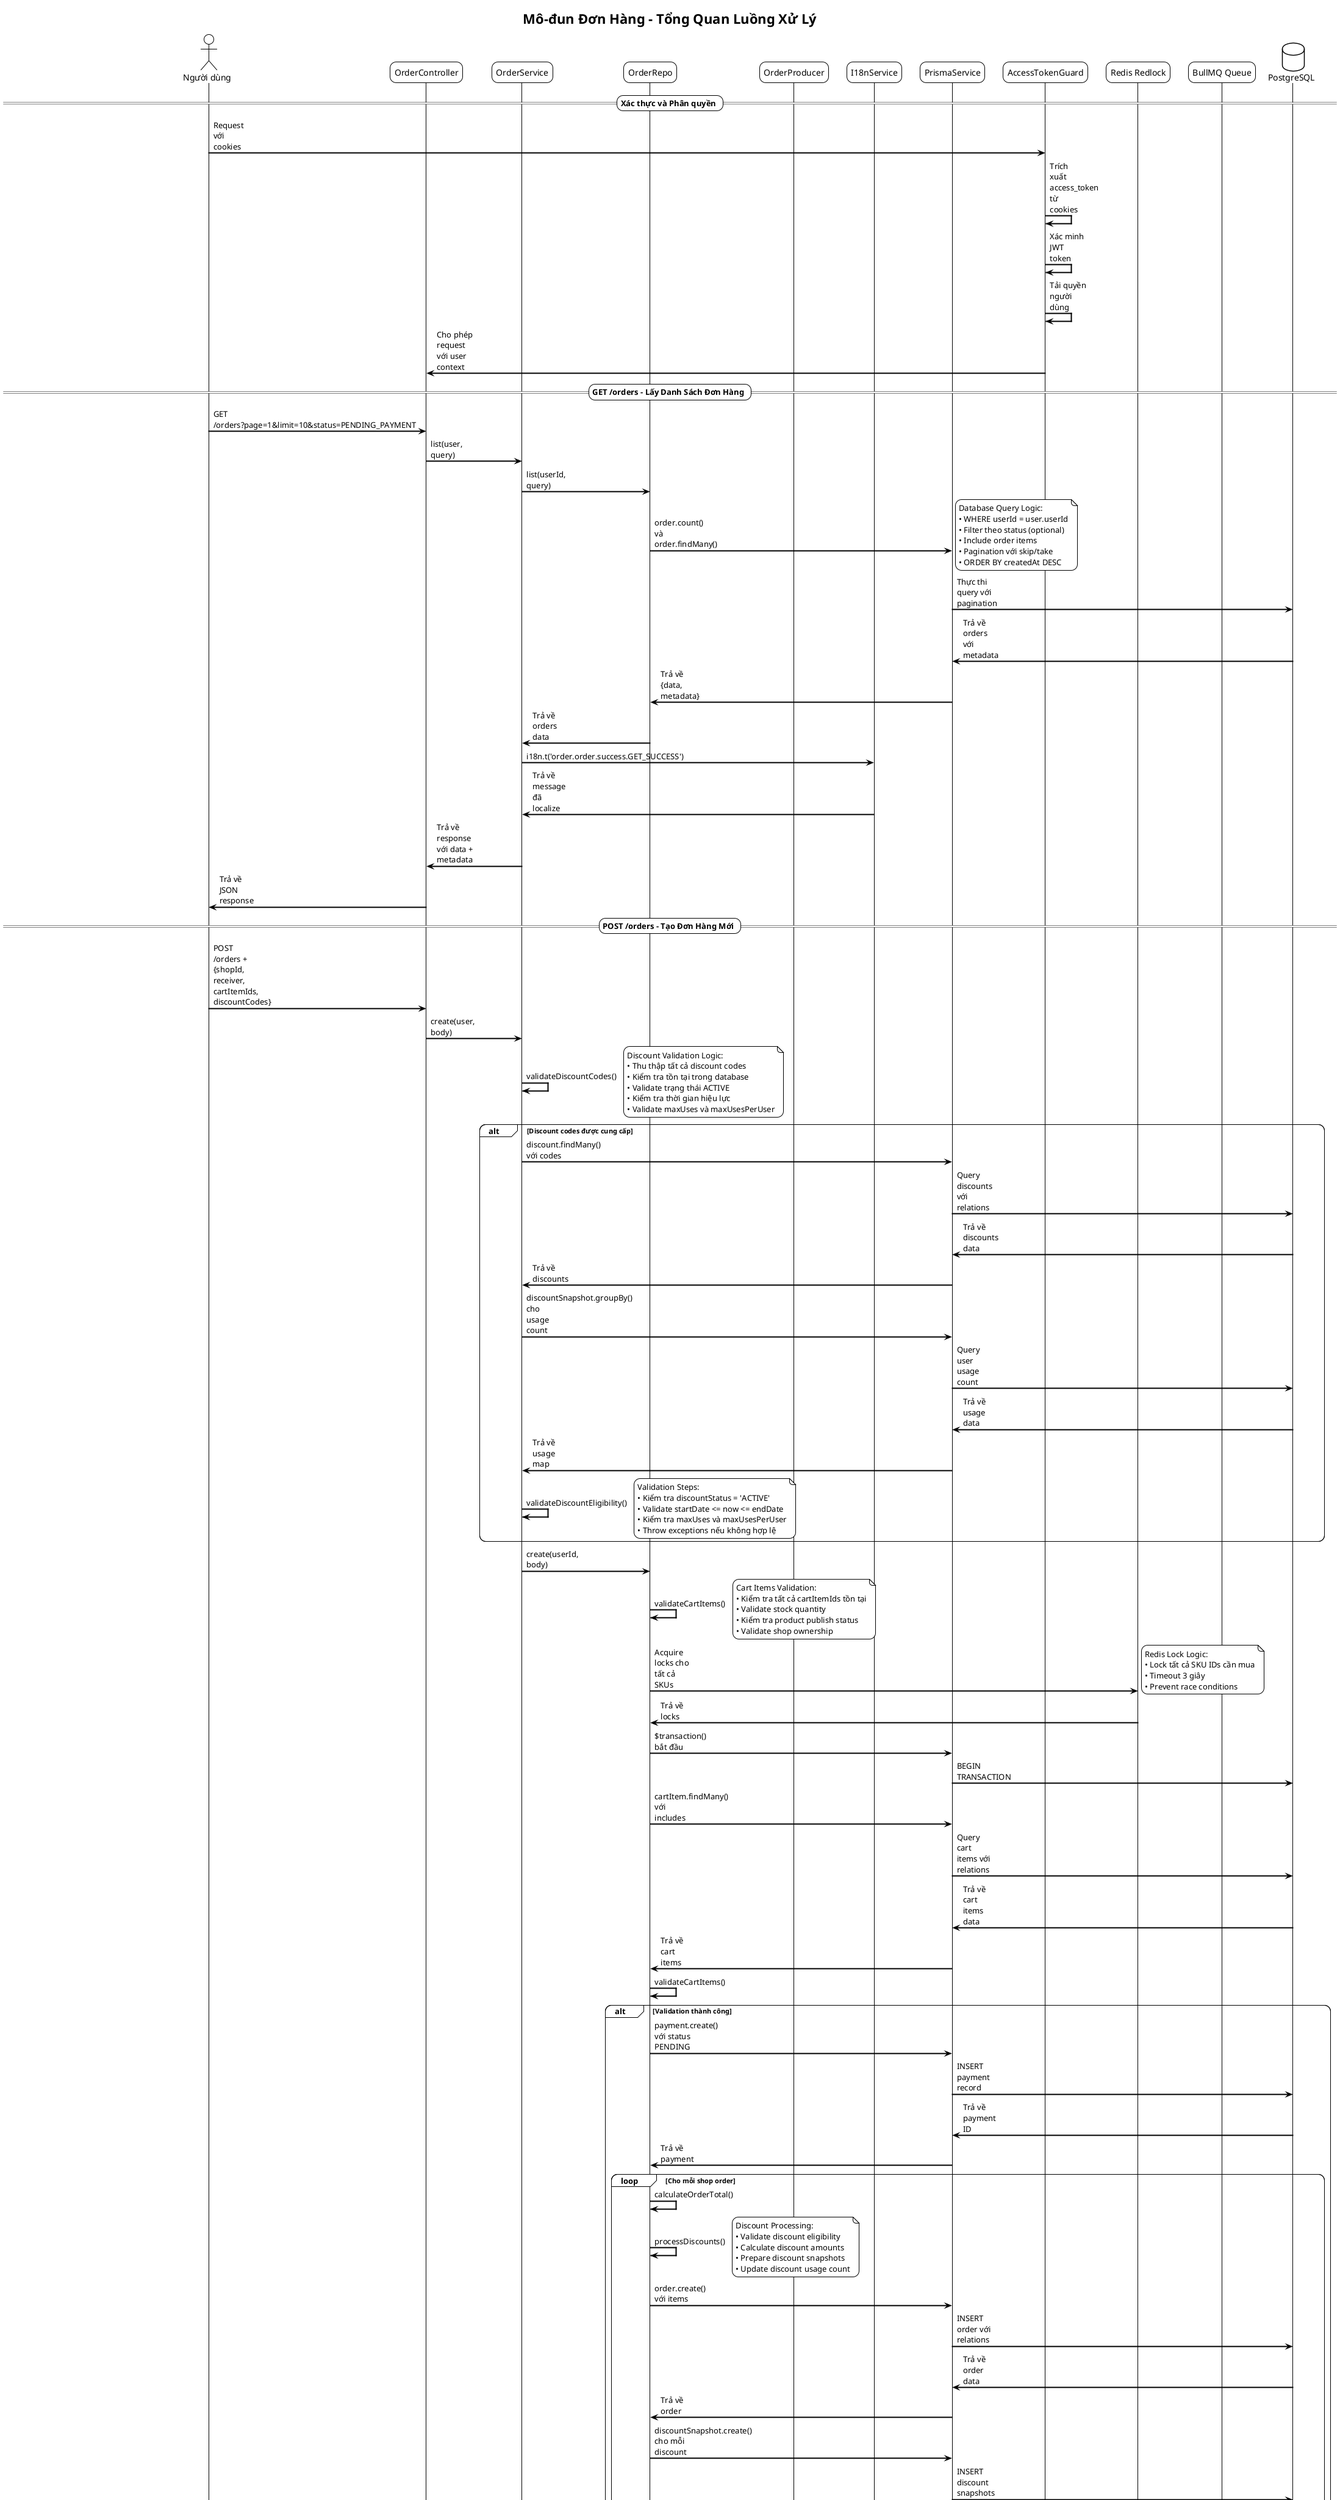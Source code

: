 @startuml Order Module - Sequence Overview
!theme plain
skinparam backgroundColor #FFFFFF
skinparam sequenceArrowThickness 2
skinparam roundcorner 20
skinparam maxmessagesize 60

title Mô-đun Đơn Hàng - Tổng Quan Luồng Xử Lý
note top : Hệ thống quản lý đơn hàng với validation phức tạp, discount handling và multi-shop support

actor "Người dùng" as User
participant "OrderController" as OC
participant "OrderService" as OS
participant "OrderRepo" as OR
participant "OrderProducer" as OP
participant "I18nService" as IS
participant "PrismaService" as PS
participant "AccessTokenGuard" as AG
participant "Redis Redlock" as RL
participant "BullMQ Queue" as BQ
database "PostgreSQL" as DB

== Xác thực và Phân quyền ==
User -> AG: Request với cookies
AG -> AG: Trích xuất access_token từ cookies
AG -> AG: Xác minh JWT token
AG -> AG: Tải quyền người dùng
AG -> OC: Cho phép request với user context

== GET /orders - Lấy Danh Sách Đơn Hàng ==
User -> OC: GET /orders?page=1&limit=10&status=PENDING_PAYMENT
OC -> OS: list(user, query)
OS -> OR: list(userId, query)
OR -> PS: order.count() và order.findMany()
note right
Database Query Logic:
• WHERE userId = user.userId
• Filter theo status (optional)
• Include order items
• Pagination với skip/take
• ORDER BY createdAt DESC
end note
PS -> DB: Thực thi query với pagination
DB -> PS: Trả về orders với metadata
PS -> OR: Trả về {data, metadata}
OR -> OS: Trả về orders data
OS -> IS: i18n.t('order.order.success.GET_SUCCESS')
IS -> OS: Trả về message đã localize
OS -> OC: Trả về response với data + metadata
OC -> User: Trả về JSON response

== POST /orders - Tạo Đơn Hàng Mới ==
User -> OC: POST /orders + {shopId, receiver, cartItemIds, discountCodes}
OC -> OS: create(user, body)
OS -> OS: validateDiscountCodes()
note right
Discount Validation Logic:
• Thu thập tất cả discount codes
• Kiểm tra tồn tại trong database
• Validate trạng thái ACTIVE
• Kiểm tra thời gian hiệu lực
• Validate maxUses và maxUsesPerUser
end note

alt Discount codes được cung cấp
    OS -> PS: discount.findMany() với codes
    PS -> DB: Query discounts với relations
    DB -> PS: Trả về discounts data
    PS -> OS: Trả về discounts
    OS -> PS: discountSnapshot.groupBy() cho usage count
    PS -> DB: Query user usage count
    DB -> PS: Trả về usage data
    PS -> OS: Trả về usage map
    OS -> OS: validateDiscountEligibility()
    note right
    Validation Steps:
    • Kiểm tra discountStatus = 'ACTIVE'
    • Validate startDate <= now <= endDate
    • Kiểm tra maxUses và maxUsesPerUser
    • Throw exceptions nếu không hợp lệ
    end note
end

OS -> OR: create(userId, body)
OR -> OR: validateCartItems()
note right
Cart Items Validation:
• Kiểm tra tất cả cartItemIds tồn tại
• Validate stock quantity
• Kiểm tra product publish status
• Validate shop ownership
end note

OR -> RL: Acquire locks cho tất cả SKUs
note right
Redis Lock Logic:
• Lock tất cả SKU IDs cần mua
• Timeout 3 giây
• Prevent race conditions
end note
RL -> OR: Trả về locks

OR -> PS: $transaction() bắt đầu
PS -> DB: BEGIN TRANSACTION

OR -> PS: cartItem.findMany() với includes
PS -> DB: Query cart items với relations
DB -> PS: Trả về cart items data
PS -> OR: Trả về cart items

OR -> OR: validateCartItems()
alt Validation thành công
    OR -> PS: payment.create() với status PENDING
    PS -> DB: INSERT payment record
    DB -> PS: Trả về payment ID
    PS -> OR: Trả về payment

    loop Cho mỗi shop order
        OR -> OR: calculateOrderTotal()
        OR -> OR: processDiscounts()
        note right
        Discount Processing:
        • Validate discount eligibility
        • Calculate discount amounts
        • Prepare discount snapshots
        • Update discount usage count
        end note

        OR -> PS: order.create() với items
        PS -> DB: INSERT order với relations
        DB -> PS: Trả về order data
        PS -> OR: Trả về order

        OR -> PS: discountSnapshot.create() cho mỗi discount
        PS -> DB: INSERT discount snapshots
        DB -> PS: Trả về snapshot data
        PS -> OR: Trả về snapshots
    end

    OR -> PS: cartItem.deleteMany()
    PS -> DB: DELETE cart items
    DB -> PS: Trả về delete count
    PS -> OR: Trả về success

    OR -> PS: SKU.update() decrement stock
    PS -> DB: UPDATE SKU stock với optimistic lock
    DB -> PS: Trả về updated SKU
    PS -> OR: Trả về success

    OR -> OP: addCancelPaymentJob(paymentId)
    OP -> BQ: Add job với delay 24h
    BQ -> OP: Trả về job queued
    OP -> OR: Trả về success
end

PS -> DB: COMMIT TRANSACTION
DB -> PS: Transaction committed
PS -> OR: Trả về {paymentId, orders}

OR -> RL: Release tất cả locks
RL -> OR: Locks released
OR -> OS: Trả về result
OS -> IS: i18n.t('order.order.success.CREATE_SUCCESS')
IS -> OS: Trả về message đã localize
OS -> OC: Trả về success response
OC -> User: Trả về 201 Created + JSON response

== GET /orders/:orderId - Chi Tiết Đơn Hàng ==
User -> OC: GET /orders/:orderId
OC -> OS: detail(user, orderId)
OS -> OR: detail(userId, orderId)
OR -> PS: order.findUnique() với includes
PS -> DB: Query order với items và discounts
DB -> PS: Trả về order detail
PS -> OR: Trả về order data

alt Order được tìm thấy
    OR -> OR: calculateOrderTotals()
    note right
    Total Calculation:
    • totalItemCost = sum(items * price * quantity)
    • totalVoucherDiscount = sum(discount amounts)
    • totalPayment = totalItemCost - totalVoucherDiscount
    end note
    OR -> OS: Trả về order với totals
    OS -> IS: i18n.t('order.order.success.GET_DETAIL_SUCCESS')
    IS -> OS: Trả về message đã localize
    OS -> OC: Trả về success response
    OC -> User: Trả về 200 OK + JSON response

else Order không tồn tại
    OR -> OS: Throw OrderNotFoundException
    OS -> OC: Throw exception
    OC -> User: Trả về 404 Not Found
end

== PUT /orders/:orderId - Hủy Đơn Hàng ==
User -> OC: PUT /orders/:orderId
OC -> OS: cancel(user, orderId)
OS -> OR: cancel(userId, orderId)
OR -> PS: order.findUniqueOrThrow()
PS -> DB: Query order theo ID
DB -> PS: Trả về order data
PS -> OR: Trả về order

alt Order tồn tại và có thể hủy
    OR -> OR: validateCancelEligibility()
    note right
    Cancel Validation:
    • Kiểm tra status = PENDING_PAYMENT
    • Validate user ownership
    • Check business rules
    end note

    OR -> PS: order.update() với status CANCELLED
    PS -> DB: UPDATE order status
    DB -> PS: Trả về updated order
    PS -> OR: Trả về updated data
    OR -> OS: Trả về success
    OS -> IS: i18n.t('order.order.success.CANCEL_SUCCESS')
    IS -> OS: Trả về message đã localize
    OS -> OC: Trả về success response
    OC -> User: Trả về 200 OK + JSON response

else Order không thể hủy
    OR -> OS: Throw CannotCancelOrderException
    OS -> OC: Throw exception
    OC -> User: Trả về 400 Bad Request
end

== POST /orders/calculate - Tính Toán Đơn Hàng ==
User -> OC: POST /orders/calculate + {cartItemIds, discountCodes}
OC -> OS: calculate(user, body)
OS -> PS: cartItem.findMany() với includes
PS -> DB: Query cart items với relations
DB -> PS: Trả về cart items data
PS -> OS: Trả về cart items

alt Cart items tồn tại
    OS -> OS: calculateTotalPayment()
    OS -> OS: processDiscountCalculation()
    note right
    Discount Calculation:
    • Validate discount codes
    • Check eligibility criteria
    • Calculate discount amounts
    • Apply max discount limits
    end note

    alt Có discount codes
        OS -> PS: discount.findMany() với filters
        PS -> DB: Query active discounts
        DB -> PS: Trả về discounts
        PS -> OS: Trả về discounts

        OS -> PS: discountSnapshot.groupBy() cho usage
        PS -> DB: Query user usage count
        DB -> PS: Trả về usage data
        PS -> OS: Trả về usage map

        OS -> OS: validateAndCalculateDiscounts()
        OS -> OS: calculateFinalTotals()
    end

    OS -> OC: Trả về calculation result
    OC -> User: Trả về 200 OK + calculation data

else Cart items rỗng
    OS -> OC: Trả về empty calculation
    OC -> User: Trả về 200 OK + zero totals
end

== Xử Lý Lỗi ==
alt Lỗi validation cart items
    OR -> OS: Throw NotFoundCartItemException
    OS -> OC: Throw exception
    OC -> User: Trả về 404 Not Found

else Lỗi out of stock
    OR -> OS: Throw OutOfStockSKUException
    OS -> OC: Throw exception
    OC -> User: Trả về 400 Bad Request

else Lỗi discount validation
    OS -> OC: Throw BadRequestException
    OC -> User: Trả về 400 Bad Request

else Lỗi transaction
    PS -> DB: ROLLBACK TRANSACTION
    DB -> PS: Transaction rolled back
    PS -> OR: Throw PrismaException
    OR -> OS: Throw exception
    OS -> OC: Throw exception
    OC -> User: Trả về 500 Internal Server Error

else Lỗi authentication
    OC -> User: Trả về 401 Unauthorized
end

== Đa Ngôn Ngữ ==
OS -> IS: i18n.t('order.order.success.XXX')
IS -> OS: Trả về message đã localize
OS -> OC: Phản hồi + Message đã localize
OC -> User: JSON Response với metadata đầy đủ

note bottom
**Đặc điểm chính của module Order:**
• Multi-shop order creation với validation phức tạp
• Redis lock để tránh race conditions
• Transaction-based order creation với rollback
• Discount/voucher validation và calculation
• BullMQ queue cho payment cancellation
• Optimistic locking cho SKU stock updates
• Comprehensive error handling
• Multi-language support với I18nService
• Audit trail với createdById, updatedById
• Stock validation và decrement
end note

@enduml
